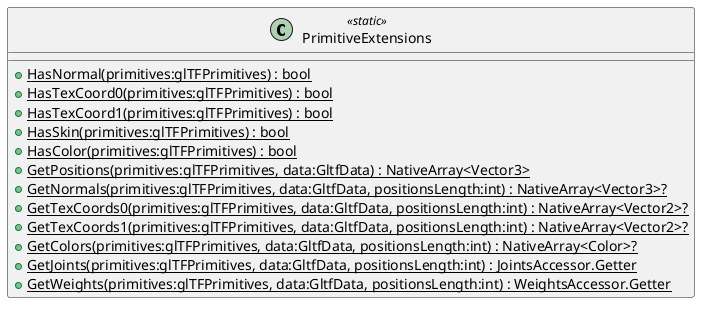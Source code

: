 @startuml
class PrimitiveExtensions <<static>> {
    + {static} HasNormal(primitives:glTFPrimitives) : bool
    + {static} HasTexCoord0(primitives:glTFPrimitives) : bool
    + {static} HasTexCoord1(primitives:glTFPrimitives) : bool
    + {static} HasSkin(primitives:glTFPrimitives) : bool
    + {static} HasColor(primitives:glTFPrimitives) : bool
    + {static} GetPositions(primitives:glTFPrimitives, data:GltfData) : NativeArray<Vector3>
    + {static} GetNormals(primitives:glTFPrimitives, data:GltfData, positionsLength:int) : NativeArray<Vector3>?
    + {static} GetTexCoords0(primitives:glTFPrimitives, data:GltfData, positionsLength:int) : NativeArray<Vector2>?
    + {static} GetTexCoords1(primitives:glTFPrimitives, data:GltfData, positionsLength:int) : NativeArray<Vector2>?
    + {static} GetColors(primitives:glTFPrimitives, data:GltfData, positionsLength:int) : NativeArray<Color>?
    + {static} GetJoints(primitives:glTFPrimitives, data:GltfData, positionsLength:int) : JointsAccessor.Getter
    + {static} GetWeights(primitives:glTFPrimitives, data:GltfData, positionsLength:int) : WeightsAccessor.Getter
}
@enduml
